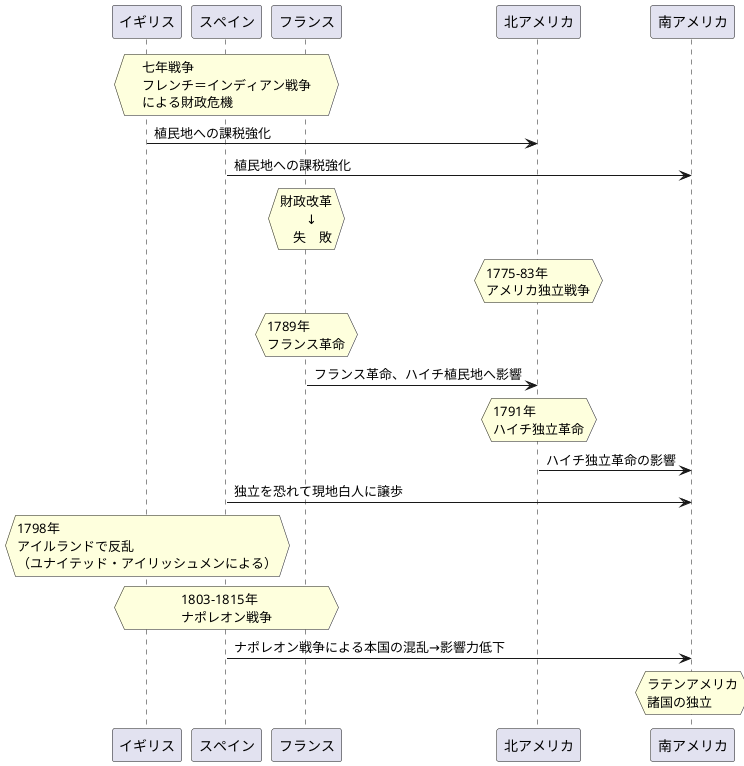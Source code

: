 @startuml

participant イギリス
participant スペイン
participant フランス
participant 北アメリカ
participant 南アメリカ

hnote over イギリス,フランス
  七年戦争
  フレンチ＝インディアン戦争
  による財政危機
end hnote

イギリス -> 北アメリカ : 植民地への課税強化
スペイン -> 南アメリカ : 植民地への課税強化

hnote over フランス
  財政改革
  　　↓
  　失　敗
end hnote

hnote over 北アメリカ
  1775-83年
  アメリカ独立戦争
end hnote

hnote over フランス
  1789年
  フランス革命
end hnote

フランス -> 北アメリカ: フランス革命、ハイチ植民地へ影響
hnote over 北アメリカ
  1791年
  ハイチ独立革命
end hnote

北アメリカ -> 南アメリカ : ハイチ独立革命の影響
スペイン -> 南アメリカ : 独立を恐れて現地白人に譲歩

hnote over イギリス
  1798年
  アイルランドで反乱
  （ユナイテッド・アイリッシュメンによる）
end hnote

hnote over イギリス,フランス
  1803-1815年
  ナポレオン戦争
end hnote

スペイン -> 南アメリカ : ナポレオン戦争による本国の混乱→影響力低下

hnote over 南アメリカ
  ラテンアメリカ
  諸国の独立
end hnote

@enduml
